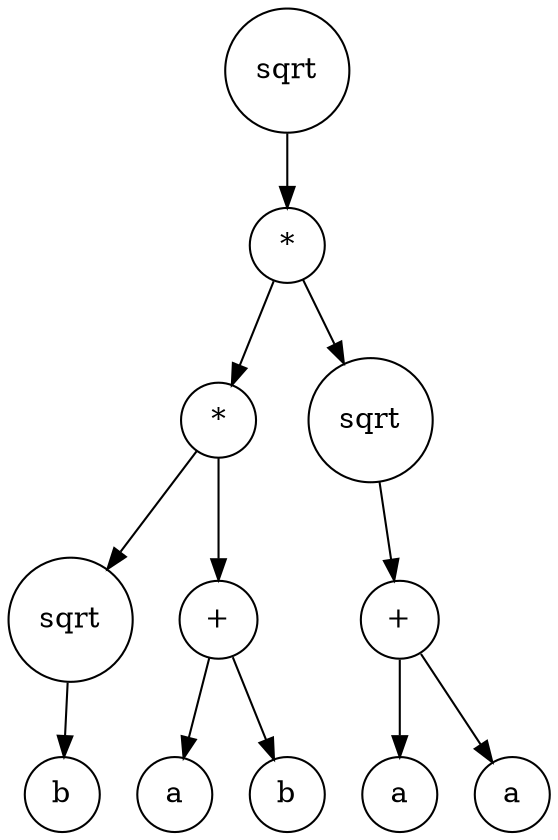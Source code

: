 digraph g {
graph [ordering=out];
node [shape=circle];
n[label = "sqrt"];
n0[label = "*"];
n00[label = "*"];
n000[label = "sqrt"];
n0000[label = "b"];
n000 -> n0000;
n00 -> n000;
n001[label = "+"];
n0010[label = "a"];
n001 -> n0010;
n0011[label = "b"];
n001 -> n0011;
n00 -> n001;
n0 -> n00;
n01[label = "sqrt"];
n010[label = "+"];
n0100[label = "a"];
n010 -> n0100;
n0101[label = "a"];
n010 -> n0101;
n01 -> n010;
n0 -> n01;
n -> n0;
}
